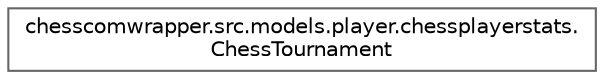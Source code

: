 digraph "Graphical Class Hierarchy"
{
 // LATEX_PDF_SIZE
  bgcolor="transparent";
  edge [fontname=Helvetica,fontsize=10,labelfontname=Helvetica,labelfontsize=10];
  node [fontname=Helvetica,fontsize=10,shape=box,height=0.2,width=0.4];
  rankdir="LR";
  Node0 [label="chesscomwrapper.src.models.player.chessplayerstats.\lChessTournament",height=0.2,width=0.4,color="grey40", fillcolor="white", style="filled",URL="$classchesscomwrapper_1_1src_1_1models_1_1player_1_1chessplayerstats_1_1_chess_tournament.html",tooltip="Represents a chess tournament with points, withdraw, count, and highest finish."];
}
